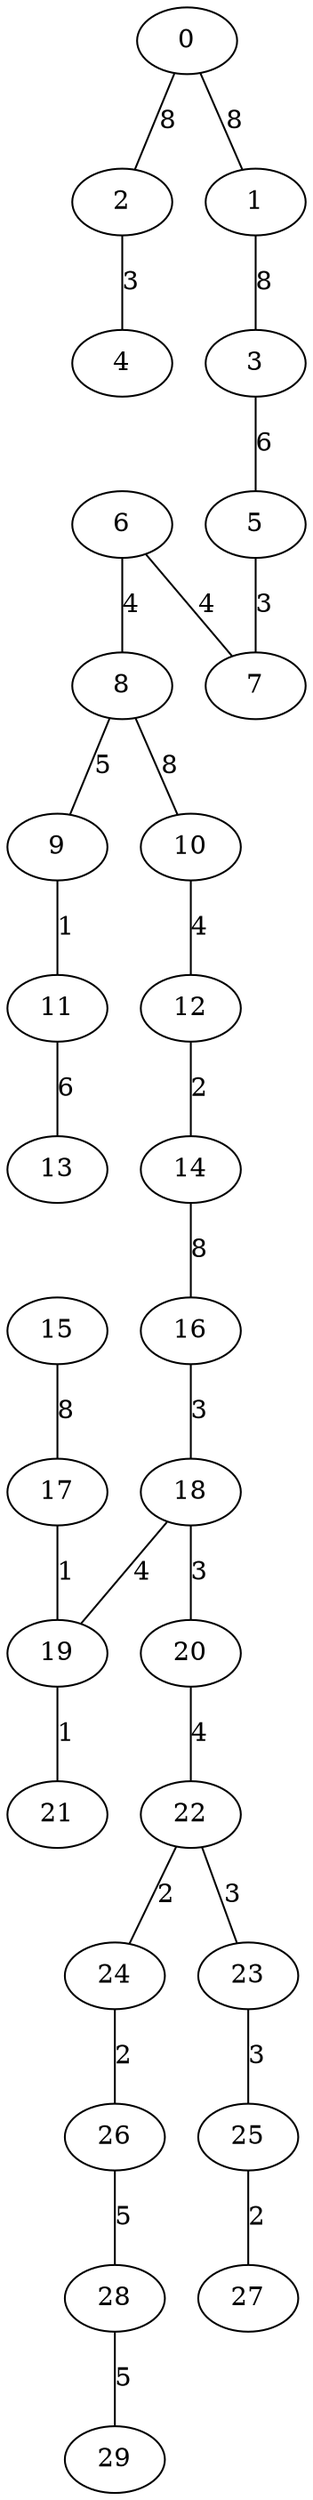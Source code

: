 graph {
	9 [label=9]
	11 [label=11]
	17 [label=17]
	19 [label=19]
	21 [label=21]
	12 [label=12]
	14 [label=14]
	22 [label=22]
	24 [label=24]
	26 [label=26]
	25 [label=25]
	27 [label=27]
	2 [label=2]
	4 [label=4]
	5 [label=5]
	7 [label=7]
	16 [label=16]
	18 [label=18]
	20 [label=20]
	23 [label=23]
	6 [label=6]
	8 [label=8]
	10 [label=10]
	28 [label=28]
	29 [label=29]
	3 [label=3]
	13 [label=13]
	0 [label=0]
	1 [label=1]
	15 [label=15]
	9 -- 11 [label=1]
	17 -- 19 [label=1]
	19 -- 21 [label=1]
	12 -- 14 [label=2]
	22 -- 24 [label=2]
	24 -- 26 [label=2]
	25 -- 27 [label=2]
	2 -- 4 [label=3]
	5 -- 7 [label=3]
	16 -- 18 [label=3]
	18 -- 20 [label=3]
	22 -- 23 [label=3]
	23 -- 25 [label=3]
	6 -- 8 [label=4]
	6 -- 7 [label=4]
	10 -- 12 [label=4]
	18 -- 19 [label=4]
	20 -- 22 [label=4]
	8 -- 9 [label=5]
	26 -- 28 [label=5]
	28 -- 29 [label=5]
	3 -- 5 [label=6]
	11 -- 13 [label=6]
	0 -- 2 [label=8]
	0 -- 1 [label=8]
	1 -- 3 [label=8]
	8 -- 10 [label=8]
	14 -- 16 [label=8]
	15 -- 17 [label=8]
}
